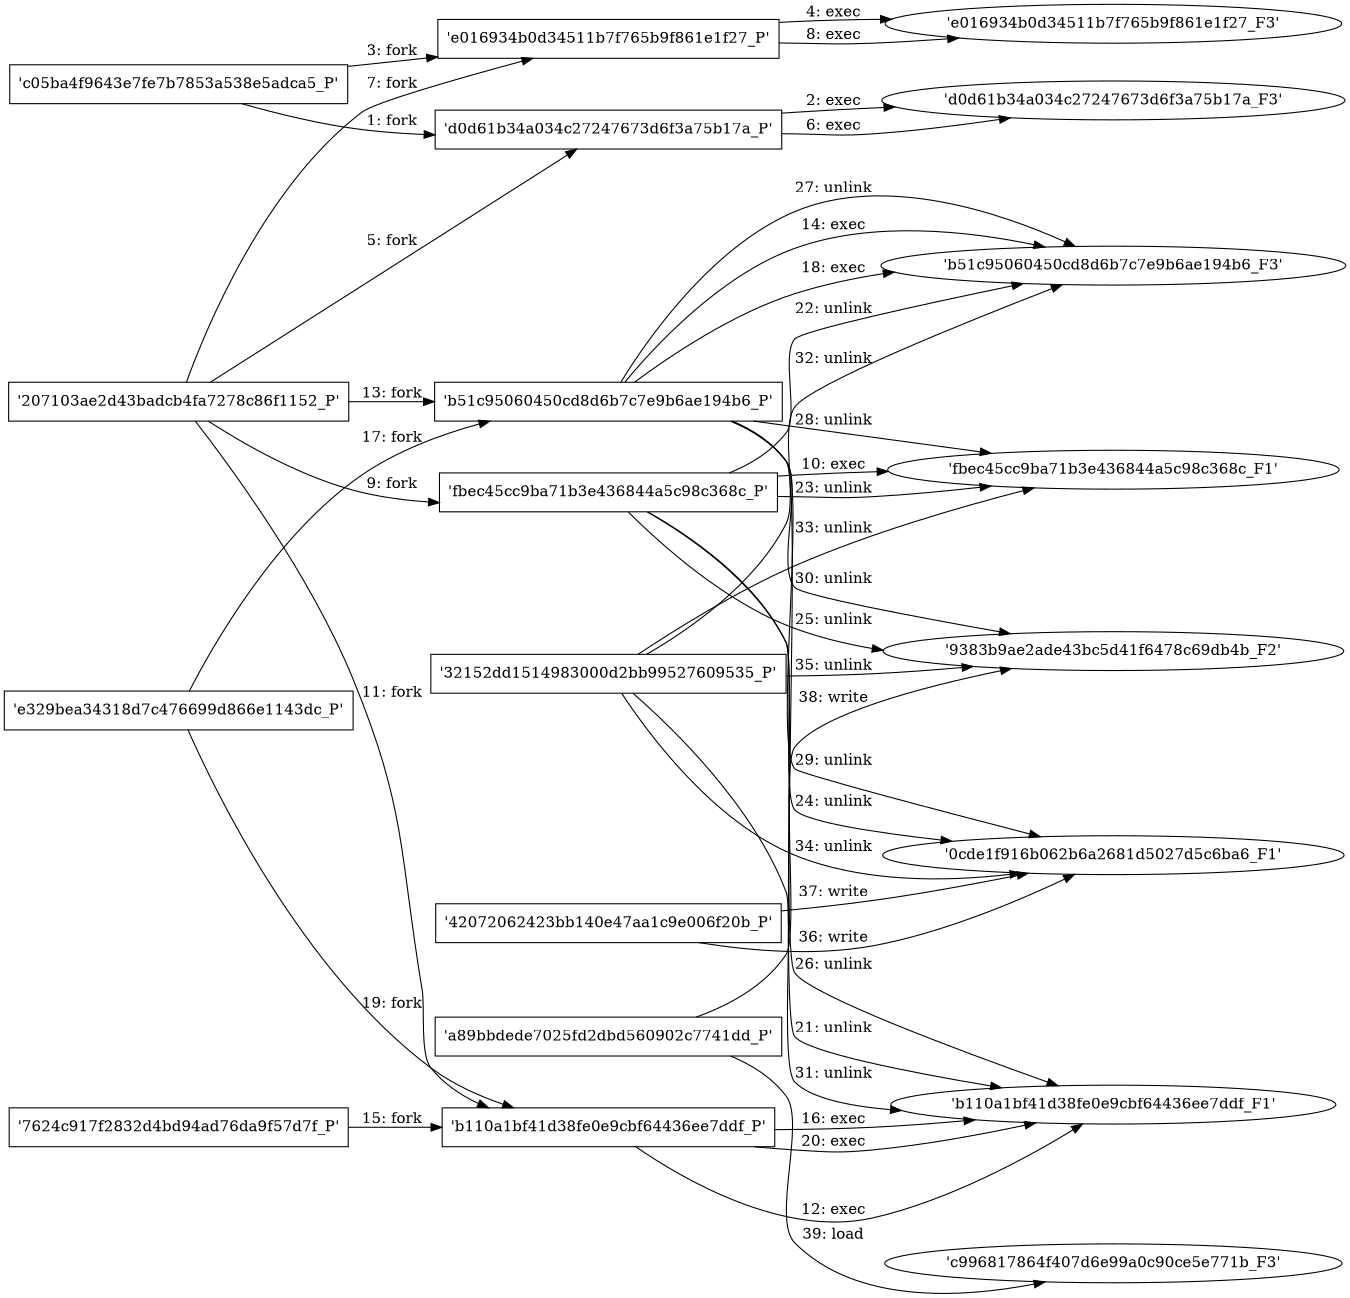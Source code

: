 digraph "D:\Learning\Paper\apt\基于CTI的攻击预警\Dataset\攻击图\ASGfromALLCTI\Avoiding detection - Lavandos.dot" {
rankdir="LR"
size="9"
fixedsize="false"
splines="true"
nodesep=0.3
ranksep=0
fontsize=10
overlap="scalexy"
engine= "neato"
	"'c05ba4f9643e7fe7b7853a538e5adca5_P'" [node_type=Process shape=box]
	"'d0d61b34a034c27247673d6f3a75b17a_P'" [node_type=Process shape=box]
	"'c05ba4f9643e7fe7b7853a538e5adca5_P'" -> "'d0d61b34a034c27247673d6f3a75b17a_P'" [label="1: fork"]
	"'d0d61b34a034c27247673d6f3a75b17a_P'" [node_type=Process shape=box]
	"'d0d61b34a034c27247673d6f3a75b17a_F3'" [node_type=File shape=ellipse]
	"'d0d61b34a034c27247673d6f3a75b17a_P'" -> "'d0d61b34a034c27247673d6f3a75b17a_F3'" [label="2: exec"]
	"'c05ba4f9643e7fe7b7853a538e5adca5_P'" [node_type=Process shape=box]
	"'e016934b0d34511b7f765b9f861e1f27_P'" [node_type=Process shape=box]
	"'c05ba4f9643e7fe7b7853a538e5adca5_P'" -> "'e016934b0d34511b7f765b9f861e1f27_P'" [label="3: fork"]
	"'e016934b0d34511b7f765b9f861e1f27_P'" [node_type=Process shape=box]
	"'e016934b0d34511b7f765b9f861e1f27_F3'" [node_type=File shape=ellipse]
	"'e016934b0d34511b7f765b9f861e1f27_P'" -> "'e016934b0d34511b7f765b9f861e1f27_F3'" [label="4: exec"]
	"'207103ae2d43badcb4fa7278c86f1152_P'" [node_type=Process shape=box]
	"'d0d61b34a034c27247673d6f3a75b17a_P'" [node_type=Process shape=box]
	"'207103ae2d43badcb4fa7278c86f1152_P'" -> "'d0d61b34a034c27247673d6f3a75b17a_P'" [label="5: fork"]
	"'d0d61b34a034c27247673d6f3a75b17a_P'" [node_type=Process shape=box]
	"'d0d61b34a034c27247673d6f3a75b17a_F3'" [node_type=File shape=ellipse]
	"'d0d61b34a034c27247673d6f3a75b17a_P'" -> "'d0d61b34a034c27247673d6f3a75b17a_F3'" [label="6: exec"]
	"'207103ae2d43badcb4fa7278c86f1152_P'" [node_type=Process shape=box]
	"'e016934b0d34511b7f765b9f861e1f27_P'" [node_type=Process shape=box]
	"'207103ae2d43badcb4fa7278c86f1152_P'" -> "'e016934b0d34511b7f765b9f861e1f27_P'" [label="7: fork"]
	"'e016934b0d34511b7f765b9f861e1f27_P'" [node_type=Process shape=box]
	"'e016934b0d34511b7f765b9f861e1f27_F3'" [node_type=File shape=ellipse]
	"'e016934b0d34511b7f765b9f861e1f27_P'" -> "'e016934b0d34511b7f765b9f861e1f27_F3'" [label="8: exec"]
	"'207103ae2d43badcb4fa7278c86f1152_P'" [node_type=Process shape=box]
	"'fbec45cc9ba71b3e436844a5c98c368c_P'" [node_type=Process shape=box]
	"'207103ae2d43badcb4fa7278c86f1152_P'" -> "'fbec45cc9ba71b3e436844a5c98c368c_P'" [label="9: fork"]
	"'fbec45cc9ba71b3e436844a5c98c368c_P'" [node_type=Process shape=box]
	"'fbec45cc9ba71b3e436844a5c98c368c_F1'" [node_type=File shape=ellipse]
	"'fbec45cc9ba71b3e436844a5c98c368c_P'" -> "'fbec45cc9ba71b3e436844a5c98c368c_F1'" [label="10: exec"]
	"'207103ae2d43badcb4fa7278c86f1152_P'" [node_type=Process shape=box]
	"'b110a1bf41d38fe0e9cbf64436ee7ddf_P'" [node_type=Process shape=box]
	"'207103ae2d43badcb4fa7278c86f1152_P'" -> "'b110a1bf41d38fe0e9cbf64436ee7ddf_P'" [label="11: fork"]
	"'b110a1bf41d38fe0e9cbf64436ee7ddf_P'" [node_type=Process shape=box]
	"'b110a1bf41d38fe0e9cbf64436ee7ddf_F1'" [node_type=File shape=ellipse]
	"'b110a1bf41d38fe0e9cbf64436ee7ddf_P'" -> "'b110a1bf41d38fe0e9cbf64436ee7ddf_F1'" [label="12: exec"]
	"'207103ae2d43badcb4fa7278c86f1152_P'" [node_type=Process shape=box]
	"'b51c95060450cd8d6b7c7e9b6ae194b6_P'" [node_type=Process shape=box]
	"'207103ae2d43badcb4fa7278c86f1152_P'" -> "'b51c95060450cd8d6b7c7e9b6ae194b6_P'" [label="13: fork"]
	"'b51c95060450cd8d6b7c7e9b6ae194b6_P'" [node_type=Process shape=box]
	"'b51c95060450cd8d6b7c7e9b6ae194b6_F3'" [node_type=File shape=ellipse]
	"'b51c95060450cd8d6b7c7e9b6ae194b6_P'" -> "'b51c95060450cd8d6b7c7e9b6ae194b6_F3'" [label="14: exec"]
	"'7624c917f2832d4bd94ad76da9f57d7f_P'" [node_type=Process shape=box]
	"'b110a1bf41d38fe0e9cbf64436ee7ddf_P'" [node_type=Process shape=box]
	"'7624c917f2832d4bd94ad76da9f57d7f_P'" -> "'b110a1bf41d38fe0e9cbf64436ee7ddf_P'" [label="15: fork"]
	"'b110a1bf41d38fe0e9cbf64436ee7ddf_P'" [node_type=Process shape=box]
	"'b110a1bf41d38fe0e9cbf64436ee7ddf_F1'" [node_type=File shape=ellipse]
	"'b110a1bf41d38fe0e9cbf64436ee7ddf_P'" -> "'b110a1bf41d38fe0e9cbf64436ee7ddf_F1'" [label="16: exec"]
	"'e329bea34318d7c476699d866e1143dc_P'" [node_type=Process shape=box]
	"'b51c95060450cd8d6b7c7e9b6ae194b6_P'" [node_type=Process shape=box]
	"'e329bea34318d7c476699d866e1143dc_P'" -> "'b51c95060450cd8d6b7c7e9b6ae194b6_P'" [label="17: fork"]
	"'b51c95060450cd8d6b7c7e9b6ae194b6_P'" [node_type=Process shape=box]
	"'b51c95060450cd8d6b7c7e9b6ae194b6_F3'" [node_type=File shape=ellipse]
	"'b51c95060450cd8d6b7c7e9b6ae194b6_P'" -> "'b51c95060450cd8d6b7c7e9b6ae194b6_F3'" [label="18: exec"]
	"'e329bea34318d7c476699d866e1143dc_P'" [node_type=Process shape=box]
	"'b110a1bf41d38fe0e9cbf64436ee7ddf_P'" [node_type=Process shape=box]
	"'e329bea34318d7c476699d866e1143dc_P'" -> "'b110a1bf41d38fe0e9cbf64436ee7ddf_P'" [label="19: fork"]
	"'b110a1bf41d38fe0e9cbf64436ee7ddf_P'" [node_type=Process shape=box]
	"'b110a1bf41d38fe0e9cbf64436ee7ddf_F1'" [node_type=File shape=ellipse]
	"'b110a1bf41d38fe0e9cbf64436ee7ddf_P'" -> "'b110a1bf41d38fe0e9cbf64436ee7ddf_F1'" [label="20: exec"]
	"'b110a1bf41d38fe0e9cbf64436ee7ddf_F1'" [node_type=file shape=ellipse]
	"'fbec45cc9ba71b3e436844a5c98c368c_P'" [node_type=Process shape=box]
	"'fbec45cc9ba71b3e436844a5c98c368c_P'" -> "'b110a1bf41d38fe0e9cbf64436ee7ddf_F1'" [label="21: unlink"]
	"'b51c95060450cd8d6b7c7e9b6ae194b6_F3'" [node_type=file shape=ellipse]
	"'fbec45cc9ba71b3e436844a5c98c368c_P'" [node_type=Process shape=box]
	"'fbec45cc9ba71b3e436844a5c98c368c_P'" -> "'b51c95060450cd8d6b7c7e9b6ae194b6_F3'" [label="22: unlink"]
	"'fbec45cc9ba71b3e436844a5c98c368c_F1'" [node_type=file shape=ellipse]
	"'fbec45cc9ba71b3e436844a5c98c368c_P'" [node_type=Process shape=box]
	"'fbec45cc9ba71b3e436844a5c98c368c_P'" -> "'fbec45cc9ba71b3e436844a5c98c368c_F1'" [label="23: unlink"]
	"'0cde1f916b062b6a2681d5027d5c6ba6_F1'" [node_type=file shape=ellipse]
	"'fbec45cc9ba71b3e436844a5c98c368c_P'" [node_type=Process shape=box]
	"'fbec45cc9ba71b3e436844a5c98c368c_P'" -> "'0cde1f916b062b6a2681d5027d5c6ba6_F1'" [label="24: unlink"]
	"'9383b9ae2ade43bc5d41f6478c69db4b_F2'" [node_type=file shape=ellipse]
	"'fbec45cc9ba71b3e436844a5c98c368c_P'" [node_type=Process shape=box]
	"'fbec45cc9ba71b3e436844a5c98c368c_P'" -> "'9383b9ae2ade43bc5d41f6478c69db4b_F2'" [label="25: unlink"]
	"'b110a1bf41d38fe0e9cbf64436ee7ddf_F1'" [node_type=file shape=ellipse]
	"'b51c95060450cd8d6b7c7e9b6ae194b6_P'" [node_type=Process shape=box]
	"'b51c95060450cd8d6b7c7e9b6ae194b6_P'" -> "'b110a1bf41d38fe0e9cbf64436ee7ddf_F1'" [label="26: unlink"]
	"'b51c95060450cd8d6b7c7e9b6ae194b6_F3'" [node_type=file shape=ellipse]
	"'b51c95060450cd8d6b7c7e9b6ae194b6_P'" [node_type=Process shape=box]
	"'b51c95060450cd8d6b7c7e9b6ae194b6_P'" -> "'b51c95060450cd8d6b7c7e9b6ae194b6_F3'" [label="27: unlink"]
	"'fbec45cc9ba71b3e436844a5c98c368c_F1'" [node_type=file shape=ellipse]
	"'b51c95060450cd8d6b7c7e9b6ae194b6_P'" [node_type=Process shape=box]
	"'b51c95060450cd8d6b7c7e9b6ae194b6_P'" -> "'fbec45cc9ba71b3e436844a5c98c368c_F1'" [label="28: unlink"]
	"'0cde1f916b062b6a2681d5027d5c6ba6_F1'" [node_type=file shape=ellipse]
	"'b51c95060450cd8d6b7c7e9b6ae194b6_P'" [node_type=Process shape=box]
	"'b51c95060450cd8d6b7c7e9b6ae194b6_P'" -> "'0cde1f916b062b6a2681d5027d5c6ba6_F1'" [label="29: unlink"]
	"'9383b9ae2ade43bc5d41f6478c69db4b_F2'" [node_type=file shape=ellipse]
	"'b51c95060450cd8d6b7c7e9b6ae194b6_P'" [node_type=Process shape=box]
	"'b51c95060450cd8d6b7c7e9b6ae194b6_P'" -> "'9383b9ae2ade43bc5d41f6478c69db4b_F2'" [label="30: unlink"]
	"'b110a1bf41d38fe0e9cbf64436ee7ddf_F1'" [node_type=file shape=ellipse]
	"'32152dd1514983000d2bb99527609535_P'" [node_type=Process shape=box]
	"'32152dd1514983000d2bb99527609535_P'" -> "'b110a1bf41d38fe0e9cbf64436ee7ddf_F1'" [label="31: unlink"]
	"'b51c95060450cd8d6b7c7e9b6ae194b6_F3'" [node_type=file shape=ellipse]
	"'32152dd1514983000d2bb99527609535_P'" [node_type=Process shape=box]
	"'32152dd1514983000d2bb99527609535_P'" -> "'b51c95060450cd8d6b7c7e9b6ae194b6_F3'" [label="32: unlink"]
	"'fbec45cc9ba71b3e436844a5c98c368c_F1'" [node_type=file shape=ellipse]
	"'32152dd1514983000d2bb99527609535_P'" [node_type=Process shape=box]
	"'32152dd1514983000d2bb99527609535_P'" -> "'fbec45cc9ba71b3e436844a5c98c368c_F1'" [label="33: unlink"]
	"'0cde1f916b062b6a2681d5027d5c6ba6_F1'" [node_type=file shape=ellipse]
	"'32152dd1514983000d2bb99527609535_P'" [node_type=Process shape=box]
	"'32152dd1514983000d2bb99527609535_P'" -> "'0cde1f916b062b6a2681d5027d5c6ba6_F1'" [label="34: unlink"]
	"'9383b9ae2ade43bc5d41f6478c69db4b_F2'" [node_type=file shape=ellipse]
	"'32152dd1514983000d2bb99527609535_P'" [node_type=Process shape=box]
	"'32152dd1514983000d2bb99527609535_P'" -> "'9383b9ae2ade43bc5d41f6478c69db4b_F2'" [label="35: unlink"]
	"'0cde1f916b062b6a2681d5027d5c6ba6_F1'" [node_type=file shape=ellipse]
	"'42072062423bb140e47aa1c9e006f20b_P'" [node_type=Process shape=box]
	"'42072062423bb140e47aa1c9e006f20b_P'" -> "'0cde1f916b062b6a2681d5027d5c6ba6_F1'" [label="36: write"]
	"'0cde1f916b062b6a2681d5027d5c6ba6_F1'" [node_type=file shape=ellipse]
	"'42072062423bb140e47aa1c9e006f20b_P'" [node_type=Process shape=box]
	"'42072062423bb140e47aa1c9e006f20b_P'" -> "'0cde1f916b062b6a2681d5027d5c6ba6_F1'" [label="37: write"]
	"'9383b9ae2ade43bc5d41f6478c69db4b_F2'" [node_type=file shape=ellipse]
	"'a89bbdede7025fd2dbd560902c7741dd_P'" [node_type=Process shape=box]
	"'a89bbdede7025fd2dbd560902c7741dd_P'" -> "'9383b9ae2ade43bc5d41f6478c69db4b_F2'" [label="38: write"]
	"'c996817864f407d6e99a0c90ce5e771b_F3'" [node_type=file shape=ellipse]
	"'a89bbdede7025fd2dbd560902c7741dd_P'" [node_type=Process shape=box]
	"'a89bbdede7025fd2dbd560902c7741dd_P'" -> "'c996817864f407d6e99a0c90ce5e771b_F3'" [label="39: load"]
}
